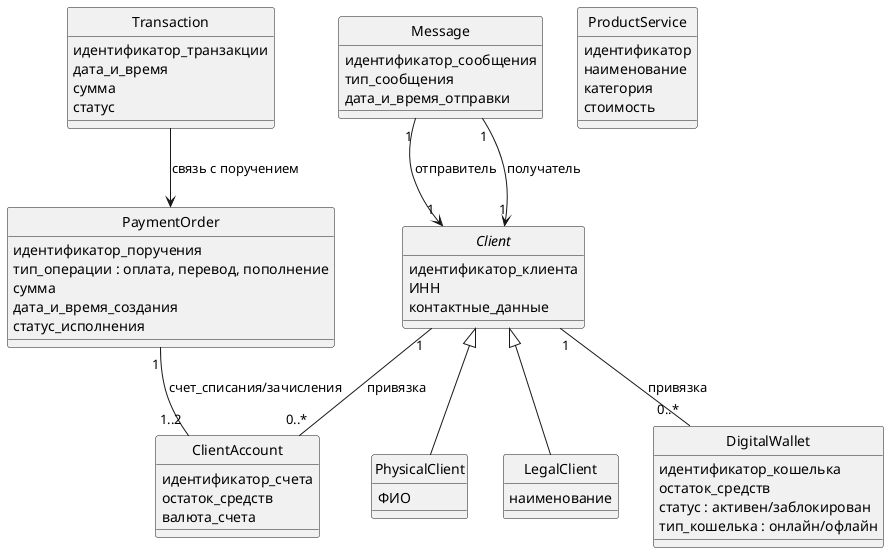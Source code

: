 @startuml
skinparam classAttributeIconSize 0
hide circle

abstract class Client {
  идентификатор_клиента
  ИНН
  контактные_данные
}

class PhysicalClient {
  ФИО
}

class LegalClient {
  наименование
}

Client <|-- PhysicalClient
Client <|-- LegalClient

class DigitalWallet {
  идентификатор_кошелька
  остаток_средств
  статус : активен/заблокирован
  тип_кошелька : онлайн/офлайн
}

Client "1" -- "0..*" DigitalWallet : привязка

class ClientAccount {
  идентификатор_счета
  остаток_средств
  валюта_счета
}

Client "1" -- "0..*" ClientAccount : привязка

class PaymentOrder {
  идентификатор_поручения
  тип_операции : оплата, перевод, пополнение
  сумма
  дата_и_время_создания
  статус_исполнения
}

PaymentOrder "1" -- "1..2" ClientAccount : счет_списания/зачисления

class Transaction {
  идентификатор_транзакции
  дата_и_время
  сумма
  статус
}

Transaction --> PaymentOrder : связь с поручением

class ProductService {
  идентификатор
  наименование
  категория
  стоимость
}

class Message {
  идентификатор_сообщения
  тип_сообщения
  дата_и_время_отправки
}

Message "1" --> "1" Client : отправитель
Message "1" --> "1" Client : получатель

@enduml